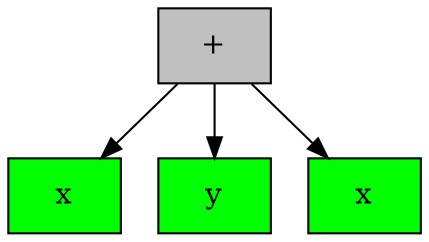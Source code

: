 digraph G {
1 [style = filled, label="+", shape = box, fillcolor="grey"];
1->0;
0 [style = filled, label="x", shape = box, fillcolor="green"];
1->2;
2 [style = filled, label="y", shape = box, fillcolor="green"];
1->3;
3 [style = filled, label="x", shape = box, fillcolor="green"];

}
